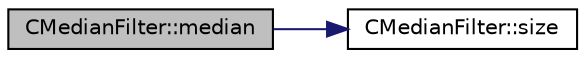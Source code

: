 digraph "CMedianFilter::median"
{
  edge [fontname="Helvetica",fontsize="10",labelfontname="Helvetica",labelfontsize="10"];
  node [fontname="Helvetica",fontsize="10",shape=record];
  rankdir="LR";
  Node5 [label="CMedianFilter::median",height=0.2,width=0.4,color="black", fillcolor="grey75", style="filled", fontcolor="black"];
  Node5 -> Node6 [color="midnightblue",fontsize="10",style="solid",fontname="Helvetica"];
  Node6 [label="CMedianFilter::size",height=0.2,width=0.4,color="black", fillcolor="white", style="filled",URL="$d9/ded/class_c_median_filter.html#a618073c8aa8504670182d40d7084501c"];
}
